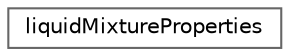 digraph "Graphical Class Hierarchy"
{
 // LATEX_PDF_SIZE
  bgcolor="transparent";
  edge [fontname=Helvetica,fontsize=10,labelfontname=Helvetica,labelfontsize=10];
  node [fontname=Helvetica,fontsize=10,shape=box,height=0.2,width=0.4];
  rankdir="LR";
  Node0 [id="Node000000",label="liquidMixtureProperties",height=0.2,width=0.4,color="grey40", fillcolor="white", style="filled",URL="$classFoam_1_1liquidMixtureProperties.html",tooltip="A mixture of liquids."];
}
